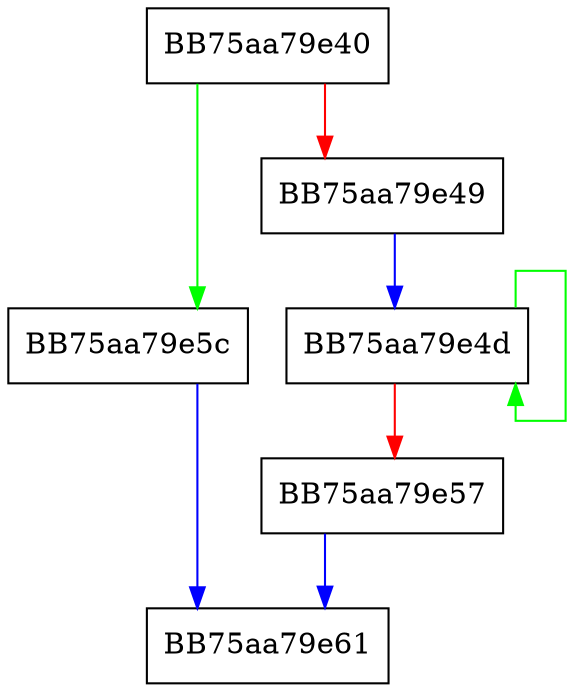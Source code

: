 digraph WPP_SF_sDD {
  node [shape="box"];
  graph [splines=ortho];
  BB75aa79e40 -> BB75aa79e5c [color="green"];
  BB75aa79e40 -> BB75aa79e49 [color="red"];
  BB75aa79e49 -> BB75aa79e4d [color="blue"];
  BB75aa79e4d -> BB75aa79e4d [color="green"];
  BB75aa79e4d -> BB75aa79e57 [color="red"];
  BB75aa79e57 -> BB75aa79e61 [color="blue"];
  BB75aa79e5c -> BB75aa79e61 [color="blue"];
}